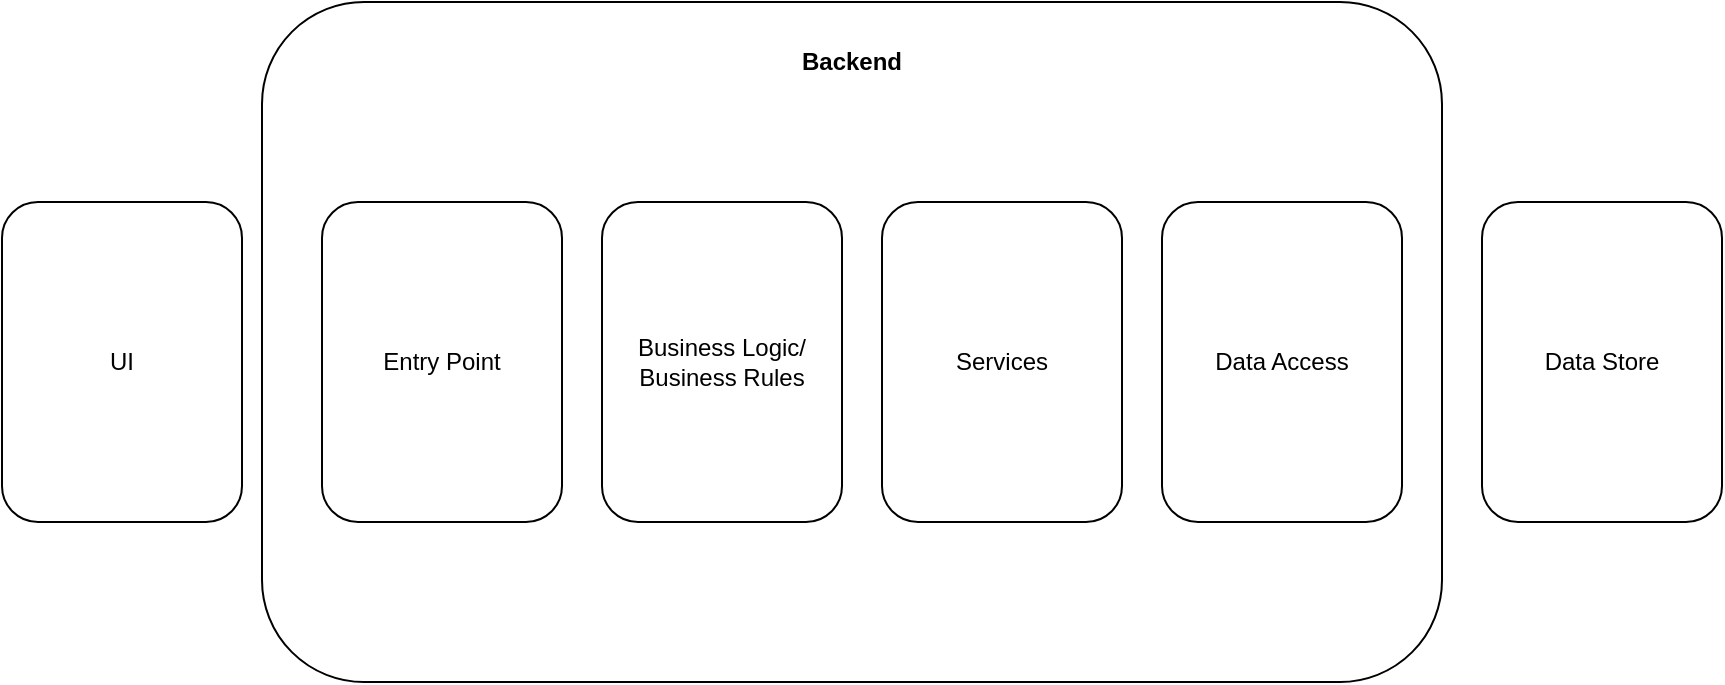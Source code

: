 <mxfile version="13.9.7" type="google"><diagram id="RrmrmV4YWrT_vm4YhMYK" name="Page-1"><mxGraphModel dx="1422" dy="738" grid="1" gridSize="10" guides="1" tooltips="1" connect="1" arrows="1" fold="1" page="1" pageScale="1" pageWidth="850" pageHeight="1100" math="0" shadow="0"><root><mxCell id="0"/><mxCell id="1" parent="0"/><mxCell id="EGf1grsqgCpiSCRQi7ix-7" value="" style="rounded=1;whiteSpace=wrap;html=1;" vertex="1" parent="1"><mxGeometry x="220" y="80" width="590" height="340" as="geometry"/></mxCell><mxCell id="EGf1grsqgCpiSCRQi7ix-1" value="UI" style="rounded=1;whiteSpace=wrap;html=1;" vertex="1" parent="1"><mxGeometry x="90" y="180" width="120" height="160" as="geometry"/></mxCell><mxCell id="EGf1grsqgCpiSCRQi7ix-2" value="Entry Point" style="rounded=1;whiteSpace=wrap;html=1;" vertex="1" parent="1"><mxGeometry x="250" y="180" width="120" height="160" as="geometry"/></mxCell><mxCell id="EGf1grsqgCpiSCRQi7ix-3" value="Business Logic/ Business Rules" style="rounded=1;whiteSpace=wrap;html=1;" vertex="1" parent="1"><mxGeometry x="390" y="180" width="120" height="160" as="geometry"/></mxCell><mxCell id="EGf1grsqgCpiSCRQi7ix-4" value="Services" style="rounded=1;whiteSpace=wrap;html=1;" vertex="1" parent="1"><mxGeometry x="530" y="180" width="120" height="160" as="geometry"/></mxCell><mxCell id="EGf1grsqgCpiSCRQi7ix-5" value="Data Access&lt;br&gt;" style="rounded=1;whiteSpace=wrap;html=1;" vertex="1" parent="1"><mxGeometry x="670" y="180" width="120" height="160" as="geometry"/></mxCell><mxCell id="EGf1grsqgCpiSCRQi7ix-6" value="Data Store" style="rounded=1;whiteSpace=wrap;html=1;" vertex="1" parent="1"><mxGeometry x="830" y="180" width="120" height="160" as="geometry"/></mxCell><mxCell id="EGf1grsqgCpiSCRQi7ix-8" value="&lt;b&gt;Backend&lt;/b&gt;" style="text;html=1;strokeColor=none;fillColor=none;align=center;verticalAlign=middle;whiteSpace=wrap;rounded=0;" vertex="1" parent="1"><mxGeometry x="495" y="100" width="40" height="20" as="geometry"/></mxCell></root></mxGraphModel></diagram></mxfile>